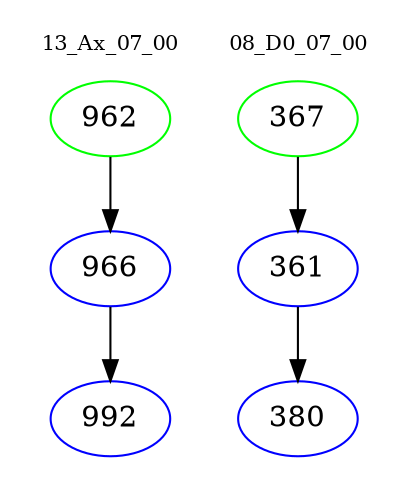digraph{
subgraph cluster_0 {
color = white
label = "13_Ax_07_00";
fontsize=10;
T0_962 [label="962", color="green"]
T0_962 -> T0_966 [color="black"]
T0_966 [label="966", color="blue"]
T0_966 -> T0_992 [color="black"]
T0_992 [label="992", color="blue"]
}
subgraph cluster_1 {
color = white
label = "08_D0_07_00";
fontsize=10;
T1_367 [label="367", color="green"]
T1_367 -> T1_361 [color="black"]
T1_361 [label="361", color="blue"]
T1_361 -> T1_380 [color="black"]
T1_380 [label="380", color="blue"]
}
}
